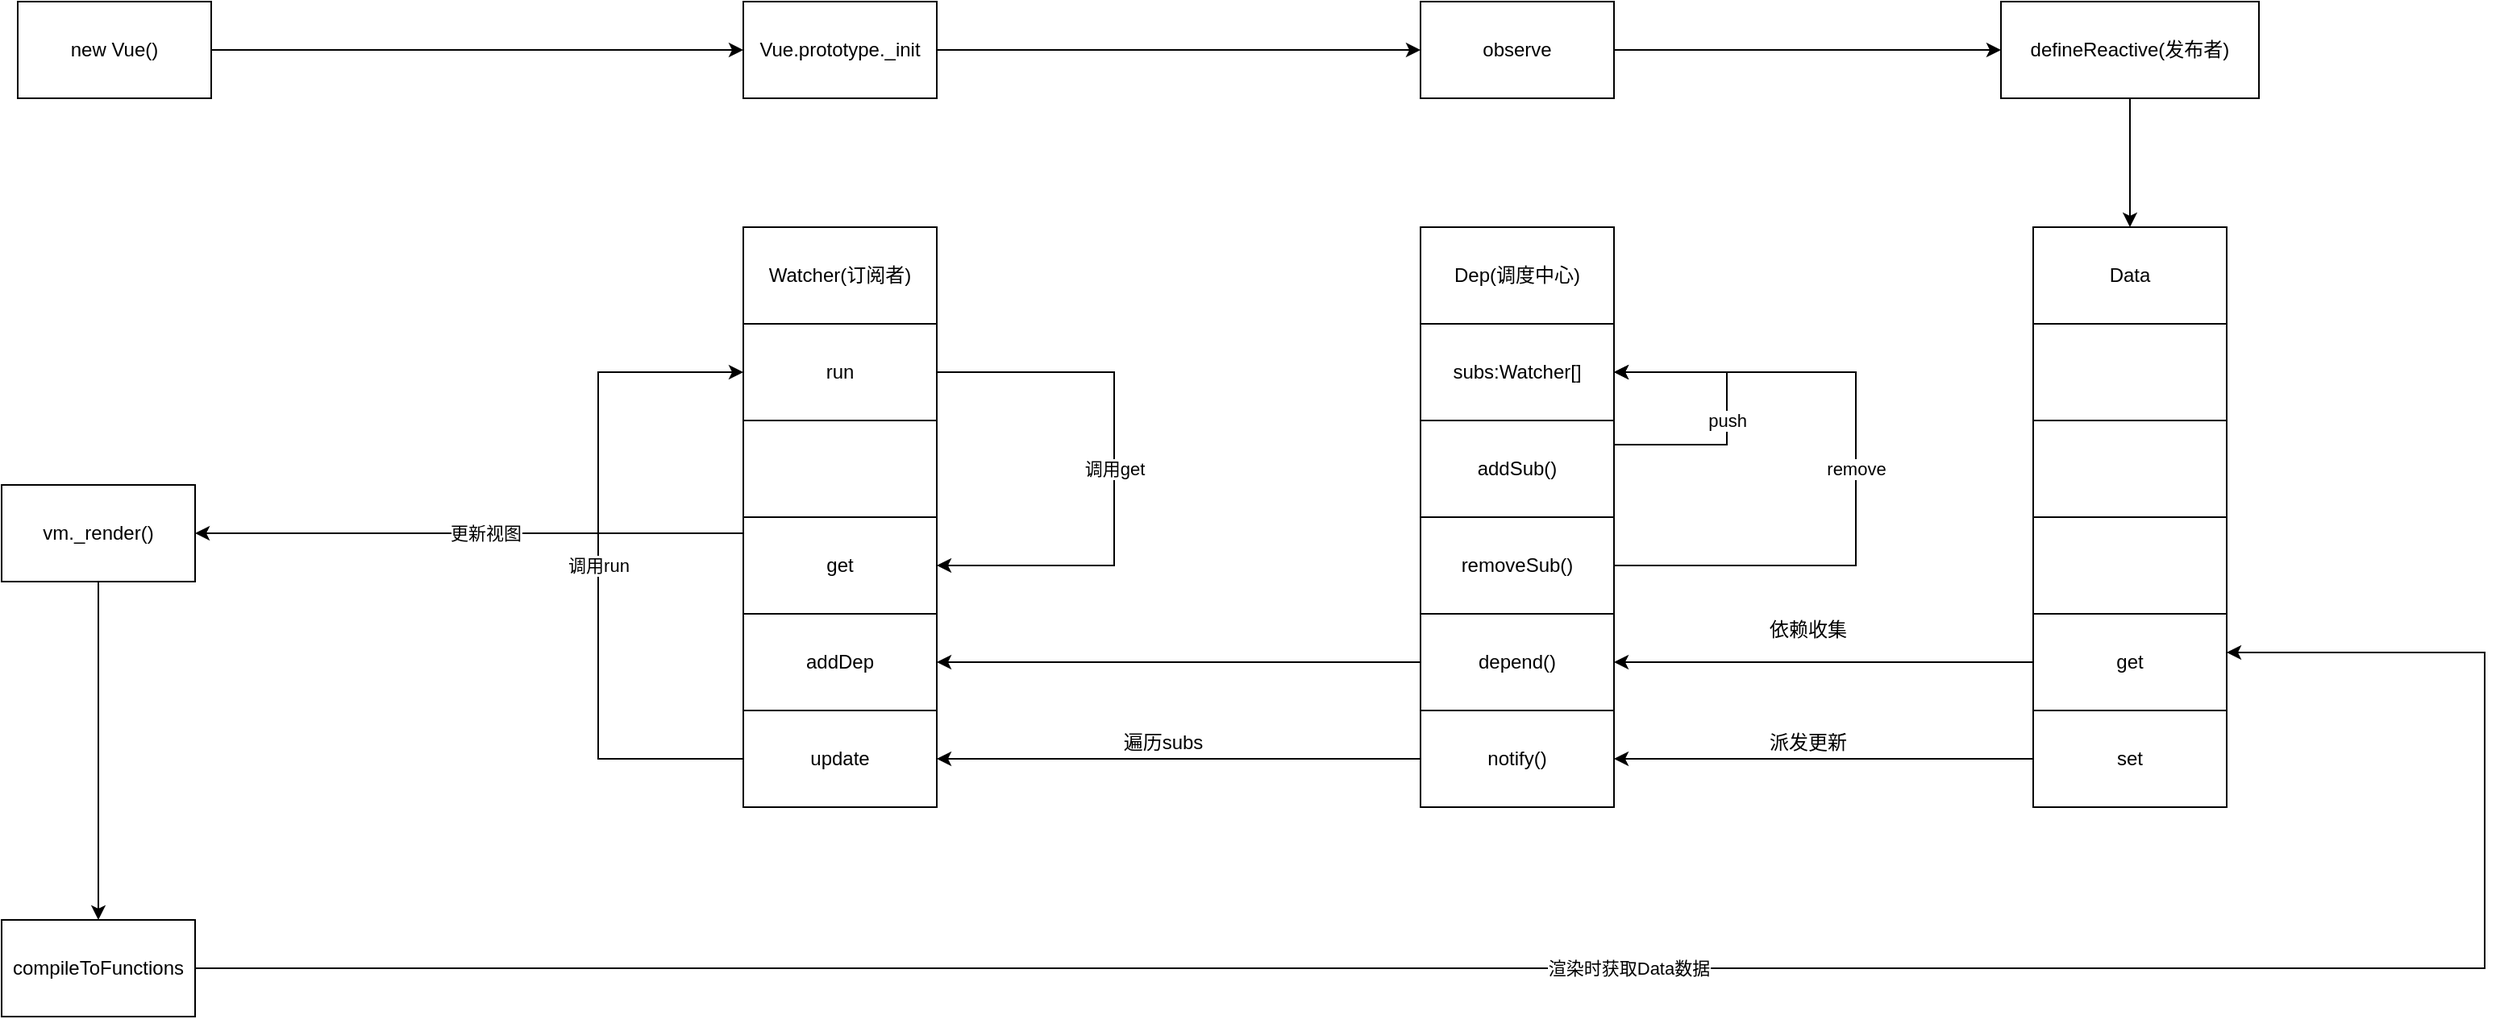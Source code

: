 <mxfile version="15.5.0" type="github">
  <diagram id="rGsc-eKHYYS62Z8v1Sol" name="Page-1">
    <mxGraphModel dx="2116" dy="640" grid="1" gridSize="10" guides="1" tooltips="1" connect="1" arrows="1" fold="1" page="1" pageScale="1" pageWidth="850" pageHeight="1100" math="0" shadow="0">
      <root>
        <mxCell id="0" />
        <mxCell id="1" parent="0" />
        <mxCell id="L1eN5uv7RopTXE0_lZeK-3" value="" style="edgeStyle=orthogonalEdgeStyle;rounded=0;orthogonalLoop=1;jettySize=auto;html=1;" edge="1" parent="1" source="L1eN5uv7RopTXE0_lZeK-1" target="L1eN5uv7RopTXE0_lZeK-2">
          <mxGeometry relative="1" as="geometry" />
        </mxCell>
        <mxCell id="L1eN5uv7RopTXE0_lZeK-1" value="new Vue()" style="rounded=0;whiteSpace=wrap;html=1;" vertex="1" parent="1">
          <mxGeometry x="-390" y="40" width="120" height="60" as="geometry" />
        </mxCell>
        <mxCell id="L1eN5uv7RopTXE0_lZeK-5" value="" style="edgeStyle=orthogonalEdgeStyle;rounded=0;orthogonalLoop=1;jettySize=auto;html=1;" edge="1" parent="1" source="L1eN5uv7RopTXE0_lZeK-2">
          <mxGeometry relative="1" as="geometry">
            <mxPoint x="480" y="70" as="targetPoint" />
          </mxGeometry>
        </mxCell>
        <mxCell id="L1eN5uv7RopTXE0_lZeK-2" value="Vue.prototype._init" style="rounded=0;whiteSpace=wrap;html=1;" vertex="1" parent="1">
          <mxGeometry x="60" y="40" width="120" height="60" as="geometry" />
        </mxCell>
        <mxCell id="L1eN5uv7RopTXE0_lZeK-12" value="" style="edgeStyle=orthogonalEdgeStyle;rounded=0;orthogonalLoop=1;jettySize=auto;html=1;entryX=0;entryY=0.5;entryDx=0;entryDy=0;" edge="1" parent="1" source="L1eN5uv7RopTXE0_lZeK-9" target="L1eN5uv7RopTXE0_lZeK-33">
          <mxGeometry relative="1" as="geometry">
            <mxPoint x="680" y="70" as="targetPoint" />
          </mxGeometry>
        </mxCell>
        <mxCell id="L1eN5uv7RopTXE0_lZeK-9" value="observe" style="rounded=0;whiteSpace=wrap;html=1;" vertex="1" parent="1">
          <mxGeometry x="480" y="40" width="120" height="60" as="geometry" />
        </mxCell>
        <mxCell id="L1eN5uv7RopTXE0_lZeK-36" value="" style="edgeStyle=orthogonalEdgeStyle;rounded=0;orthogonalLoop=1;jettySize=auto;html=1;" edge="1" parent="1" source="L1eN5uv7RopTXE0_lZeK-33" target="L1eN5uv7RopTXE0_lZeK-35">
          <mxGeometry relative="1" as="geometry" />
        </mxCell>
        <mxCell id="L1eN5uv7RopTXE0_lZeK-33" value="defineReactive(发布者)" style="whiteSpace=wrap;html=1;rounded=0;" vertex="1" parent="1">
          <mxGeometry x="840" y="40" width="160" height="60" as="geometry" />
        </mxCell>
        <mxCell id="L1eN5uv7RopTXE0_lZeK-35" value="Data" style="whiteSpace=wrap;html=1;rounded=0;" vertex="1" parent="1">
          <mxGeometry x="860" y="180" width="120" height="60" as="geometry" />
        </mxCell>
        <mxCell id="L1eN5uv7RopTXE0_lZeK-39" value="" style="rounded=0;whiteSpace=wrap;html=1;" vertex="1" parent="1">
          <mxGeometry x="860" y="240" width="120" height="60" as="geometry" />
        </mxCell>
        <mxCell id="L1eN5uv7RopTXE0_lZeK-40" value="" style="rounded=0;whiteSpace=wrap;html=1;" vertex="1" parent="1">
          <mxGeometry x="860" y="300" width="120" height="60" as="geometry" />
        </mxCell>
        <mxCell id="L1eN5uv7RopTXE0_lZeK-41" value="&lt;div&gt;Dep(调度中心)&lt;/div&gt;" style="rounded=0;whiteSpace=wrap;html=1;" vertex="1" parent="1">
          <mxGeometry x="480" y="180" width="120" height="60" as="geometry" />
        </mxCell>
        <mxCell id="L1eN5uv7RopTXE0_lZeK-43" value="&lt;div&gt;subs:Watcher[]&lt;/div&gt;" style="rounded=0;whiteSpace=wrap;html=1;" vertex="1" parent="1">
          <mxGeometry x="480" y="240" width="120" height="60" as="geometry" />
        </mxCell>
        <mxCell id="L1eN5uv7RopTXE0_lZeK-44" value="addSub()" style="rounded=0;whiteSpace=wrap;html=1;" vertex="1" parent="1">
          <mxGeometry x="480" y="300" width="120" height="60" as="geometry" />
        </mxCell>
        <mxCell id="L1eN5uv7RopTXE0_lZeK-45" value="removeSub()" style="rounded=0;whiteSpace=wrap;html=1;" vertex="1" parent="1">
          <mxGeometry x="480" y="360" width="120" height="60" as="geometry" />
        </mxCell>
        <mxCell id="L1eN5uv7RopTXE0_lZeK-69" value="" style="edgeStyle=orthogonalEdgeStyle;rounded=0;orthogonalLoop=1;jettySize=auto;html=1;entryX=1;entryY=0.5;entryDx=0;entryDy=0;" edge="1" parent="1" source="L1eN5uv7RopTXE0_lZeK-46" target="L1eN5uv7RopTXE0_lZeK-67">
          <mxGeometry relative="1" as="geometry" />
        </mxCell>
        <mxCell id="L1eN5uv7RopTXE0_lZeK-46" value="depend()" style="rounded=0;whiteSpace=wrap;html=1;" vertex="1" parent="1">
          <mxGeometry x="480" y="420" width="120" height="60" as="geometry" />
        </mxCell>
        <mxCell id="L1eN5uv7RopTXE0_lZeK-71" value="" style="edgeStyle=orthogonalEdgeStyle;rounded=0;orthogonalLoop=1;jettySize=auto;html=1;entryX=1;entryY=0.5;entryDx=0;entryDy=0;" edge="1" parent="1" source="L1eN5uv7RopTXE0_lZeK-47" target="L1eN5uv7RopTXE0_lZeK-68">
          <mxGeometry relative="1" as="geometry">
            <mxPoint x="400" y="510" as="targetPoint" />
          </mxGeometry>
        </mxCell>
        <mxCell id="L1eN5uv7RopTXE0_lZeK-47" value="notify()" style="rounded=0;whiteSpace=wrap;html=1;" vertex="1" parent="1">
          <mxGeometry x="480" y="480" width="120" height="60" as="geometry" />
        </mxCell>
        <mxCell id="L1eN5uv7RopTXE0_lZeK-48" value="" style="rounded=0;whiteSpace=wrap;html=1;" vertex="1" parent="1">
          <mxGeometry x="860" y="360" width="120" height="60" as="geometry" />
        </mxCell>
        <mxCell id="L1eN5uv7RopTXE0_lZeK-51" value="" style="edgeStyle=orthogonalEdgeStyle;rounded=0;orthogonalLoop=1;jettySize=auto;html=1;entryX=1;entryY=0.5;entryDx=0;entryDy=0;" edge="1" parent="1" source="L1eN5uv7RopTXE0_lZeK-49" target="L1eN5uv7RopTXE0_lZeK-46">
          <mxGeometry relative="1" as="geometry" />
        </mxCell>
        <mxCell id="L1eN5uv7RopTXE0_lZeK-49" value="get" style="rounded=0;whiteSpace=wrap;html=1;" vertex="1" parent="1">
          <mxGeometry x="860" y="420" width="120" height="60" as="geometry" />
        </mxCell>
        <mxCell id="L1eN5uv7RopTXE0_lZeK-53" value="" style="edgeStyle=orthogonalEdgeStyle;rounded=0;orthogonalLoop=1;jettySize=auto;html=1;" edge="1" parent="1" source="L1eN5uv7RopTXE0_lZeK-50" target="L1eN5uv7RopTXE0_lZeK-47">
          <mxGeometry relative="1" as="geometry" />
        </mxCell>
        <mxCell id="L1eN5uv7RopTXE0_lZeK-50" value="set" style="rounded=0;whiteSpace=wrap;html=1;" vertex="1" parent="1">
          <mxGeometry x="860" y="480" width="120" height="60" as="geometry" />
        </mxCell>
        <mxCell id="L1eN5uv7RopTXE0_lZeK-55" value="依赖收集" style="text;html=1;align=center;verticalAlign=middle;resizable=0;points=[];autosize=1;strokeColor=none;fillColor=none;" vertex="1" parent="1">
          <mxGeometry x="690" y="420" width="60" height="20" as="geometry" />
        </mxCell>
        <mxCell id="L1eN5uv7RopTXE0_lZeK-56" value="派发更新" style="text;html=1;align=center;verticalAlign=middle;resizable=0;points=[];autosize=1;strokeColor=none;fillColor=none;" vertex="1" parent="1">
          <mxGeometry x="690" y="490" width="60" height="20" as="geometry" />
        </mxCell>
        <mxCell id="L1eN5uv7RopTXE0_lZeK-57" value="" style="endArrow=classic;html=1;rounded=0;edgeStyle=orthogonalEdgeStyle;entryX=1;entryY=0.5;entryDx=0;entryDy=0;" edge="1" parent="1" target="L1eN5uv7RopTXE0_lZeK-43">
          <mxGeometry relative="1" as="geometry">
            <mxPoint x="600" y="330" as="sourcePoint" />
            <mxPoint x="700" y="330" as="targetPoint" />
            <Array as="points">
              <mxPoint x="600" y="315" />
              <mxPoint x="670" y="315" />
              <mxPoint x="670" y="270" />
            </Array>
          </mxGeometry>
        </mxCell>
        <mxCell id="L1eN5uv7RopTXE0_lZeK-58" value="push" style="edgeLabel;resizable=0;html=1;align=center;verticalAlign=middle;" connectable="0" vertex="1" parent="L1eN5uv7RopTXE0_lZeK-57">
          <mxGeometry relative="1" as="geometry" />
        </mxCell>
        <mxCell id="L1eN5uv7RopTXE0_lZeK-60" value="" style="endArrow=classic;html=1;rounded=0;edgeStyle=orthogonalEdgeStyle;entryX=1;entryY=0.5;entryDx=0;entryDy=0;" edge="1" parent="1" target="L1eN5uv7RopTXE0_lZeK-43">
          <mxGeometry relative="1" as="geometry">
            <mxPoint x="600" y="390" as="sourcePoint" />
            <mxPoint x="700" y="390" as="targetPoint" />
            <Array as="points">
              <mxPoint x="750" y="390" />
              <mxPoint x="750" y="270" />
            </Array>
          </mxGeometry>
        </mxCell>
        <mxCell id="L1eN5uv7RopTXE0_lZeK-61" value="remove" style="edgeLabel;resizable=0;html=1;align=center;verticalAlign=middle;" connectable="0" vertex="1" parent="L1eN5uv7RopTXE0_lZeK-60">
          <mxGeometry relative="1" as="geometry" />
        </mxCell>
        <mxCell id="L1eN5uv7RopTXE0_lZeK-62" value="&lt;div&gt;Watcher(订阅者)&lt;/div&gt;" style="rounded=0;whiteSpace=wrap;html=1;" vertex="1" parent="1">
          <mxGeometry x="60" y="180" width="120" height="60" as="geometry" />
        </mxCell>
        <mxCell id="L1eN5uv7RopTXE0_lZeK-64" value="run" style="rounded=0;whiteSpace=wrap;html=1;" vertex="1" parent="1">
          <mxGeometry x="60" y="240" width="120" height="60" as="geometry" />
        </mxCell>
        <mxCell id="L1eN5uv7RopTXE0_lZeK-65" value="" style="rounded=0;whiteSpace=wrap;html=1;" vertex="1" parent="1">
          <mxGeometry x="60" y="300" width="120" height="60" as="geometry" />
        </mxCell>
        <mxCell id="L1eN5uv7RopTXE0_lZeK-66" value="get" style="rounded=0;whiteSpace=wrap;html=1;" vertex="1" parent="1">
          <mxGeometry x="60" y="360" width="120" height="60" as="geometry" />
        </mxCell>
        <mxCell id="L1eN5uv7RopTXE0_lZeK-67" value="addDep" style="rounded=0;whiteSpace=wrap;html=1;" vertex="1" parent="1">
          <mxGeometry x="60" y="420" width="120" height="60" as="geometry" />
        </mxCell>
        <mxCell id="L1eN5uv7RopTXE0_lZeK-68" value="update" style="rounded=0;whiteSpace=wrap;html=1;" vertex="1" parent="1">
          <mxGeometry x="60" y="480" width="120" height="60" as="geometry" />
        </mxCell>
        <mxCell id="L1eN5uv7RopTXE0_lZeK-72" value="遍历subs" style="text;html=1;align=center;verticalAlign=middle;resizable=0;points=[];autosize=1;strokeColor=none;fillColor=none;" vertex="1" parent="1">
          <mxGeometry x="285" y="490" width="70" height="20" as="geometry" />
        </mxCell>
        <mxCell id="L1eN5uv7RopTXE0_lZeK-74" value="" style="endArrow=classic;html=1;rounded=0;edgeStyle=orthogonalEdgeStyle;entryX=0;entryY=0.5;entryDx=0;entryDy=0;exitX=0;exitY=0.5;exitDx=0;exitDy=0;" edge="1" parent="1" source="L1eN5uv7RopTXE0_lZeK-68" target="L1eN5uv7RopTXE0_lZeK-64">
          <mxGeometry relative="1" as="geometry">
            <mxPoint x="50" y="510" as="sourcePoint" />
            <mxPoint x="-70" y="280" as="targetPoint" />
            <Array as="points">
              <mxPoint x="-30" y="510" />
              <mxPoint x="-30" y="270" />
            </Array>
          </mxGeometry>
        </mxCell>
        <mxCell id="L1eN5uv7RopTXE0_lZeK-75" value="调用run" style="edgeLabel;resizable=0;html=1;align=center;verticalAlign=middle;" connectable="0" vertex="1" parent="L1eN5uv7RopTXE0_lZeK-74">
          <mxGeometry relative="1" as="geometry" />
        </mxCell>
        <mxCell id="L1eN5uv7RopTXE0_lZeK-76" value="" style="endArrow=classic;html=1;rounded=0;edgeStyle=orthogonalEdgeStyle;entryX=1;entryY=0.5;entryDx=0;entryDy=0;exitX=1;exitY=0.5;exitDx=0;exitDy=0;" edge="1" parent="1" source="L1eN5uv7RopTXE0_lZeK-64" target="L1eN5uv7RopTXE0_lZeK-66">
          <mxGeometry relative="1" as="geometry">
            <mxPoint x="260" y="269.5" as="sourcePoint" />
            <mxPoint x="360" y="269.5" as="targetPoint" />
            <Array as="points">
              <mxPoint x="290" y="270" />
              <mxPoint x="290" y="390" />
            </Array>
          </mxGeometry>
        </mxCell>
        <mxCell id="L1eN5uv7RopTXE0_lZeK-77" value="调用get" style="edgeLabel;resizable=0;html=1;align=center;verticalAlign=middle;" connectable="0" vertex="1" parent="L1eN5uv7RopTXE0_lZeK-76">
          <mxGeometry relative="1" as="geometry" />
        </mxCell>
        <mxCell id="L1eN5uv7RopTXE0_lZeK-85" value="" style="edgeStyle=orthogonalEdgeStyle;rounded=0;orthogonalLoop=1;jettySize=auto;html=1;" edge="1" parent="1" source="L1eN5uv7RopTXE0_lZeK-78" target="L1eN5uv7RopTXE0_lZeK-84">
          <mxGeometry relative="1" as="geometry" />
        </mxCell>
        <mxCell id="L1eN5uv7RopTXE0_lZeK-78" value="vm._render()" style="rounded=0;whiteSpace=wrap;html=1;" vertex="1" parent="1">
          <mxGeometry x="-400" y="340" width="120" height="60" as="geometry" />
        </mxCell>
        <mxCell id="L1eN5uv7RopTXE0_lZeK-80" value="" style="endArrow=classic;html=1;rounded=0;edgeStyle=orthogonalEdgeStyle;exitX=0;exitY=0.5;exitDx=0;exitDy=0;entryX=1;entryY=0.5;entryDx=0;entryDy=0;" edge="1" parent="1" source="L1eN5uv7RopTXE0_lZeK-66" target="L1eN5uv7RopTXE0_lZeK-78">
          <mxGeometry relative="1" as="geometry">
            <mxPoint x="-150" y="260" as="sourcePoint" />
            <mxPoint x="-50" y="260" as="targetPoint" />
            <Array as="points">
              <mxPoint x="60" y="370" />
              <mxPoint x="-270" y="370" />
            </Array>
          </mxGeometry>
        </mxCell>
        <mxCell id="L1eN5uv7RopTXE0_lZeK-81" value="更新视图" style="edgeLabel;resizable=0;html=1;align=center;verticalAlign=middle;" connectable="0" vertex="1" parent="L1eN5uv7RopTXE0_lZeK-80">
          <mxGeometry relative="1" as="geometry" />
        </mxCell>
        <mxCell id="L1eN5uv7RopTXE0_lZeK-84" value="compileToFunctions" style="rounded=0;whiteSpace=wrap;html=1;" vertex="1" parent="1">
          <mxGeometry x="-400" y="610" width="120" height="60" as="geometry" />
        </mxCell>
        <mxCell id="L1eN5uv7RopTXE0_lZeK-86" value="" style="endArrow=classic;html=1;rounded=0;edgeStyle=orthogonalEdgeStyle;entryX=1;entryY=0.4;entryDx=0;entryDy=0;entryPerimeter=0;" edge="1" parent="1" target="L1eN5uv7RopTXE0_lZeK-49">
          <mxGeometry relative="1" as="geometry">
            <mxPoint x="-280" y="640" as="sourcePoint" />
            <mxPoint x="1080" y="440" as="targetPoint" />
            <Array as="points">
              <mxPoint x="1140" y="640" />
              <mxPoint x="1140" y="444" />
            </Array>
          </mxGeometry>
        </mxCell>
        <mxCell id="L1eN5uv7RopTXE0_lZeK-89" value="渲染时获取Data数据" style="edgeLabel;html=1;align=center;verticalAlign=middle;resizable=0;points=[];" vertex="1" connectable="0" parent="L1eN5uv7RopTXE0_lZeK-86">
          <mxGeometry x="0.001" relative="1" as="geometry">
            <mxPoint as="offset" />
          </mxGeometry>
        </mxCell>
      </root>
    </mxGraphModel>
  </diagram>
</mxfile>

